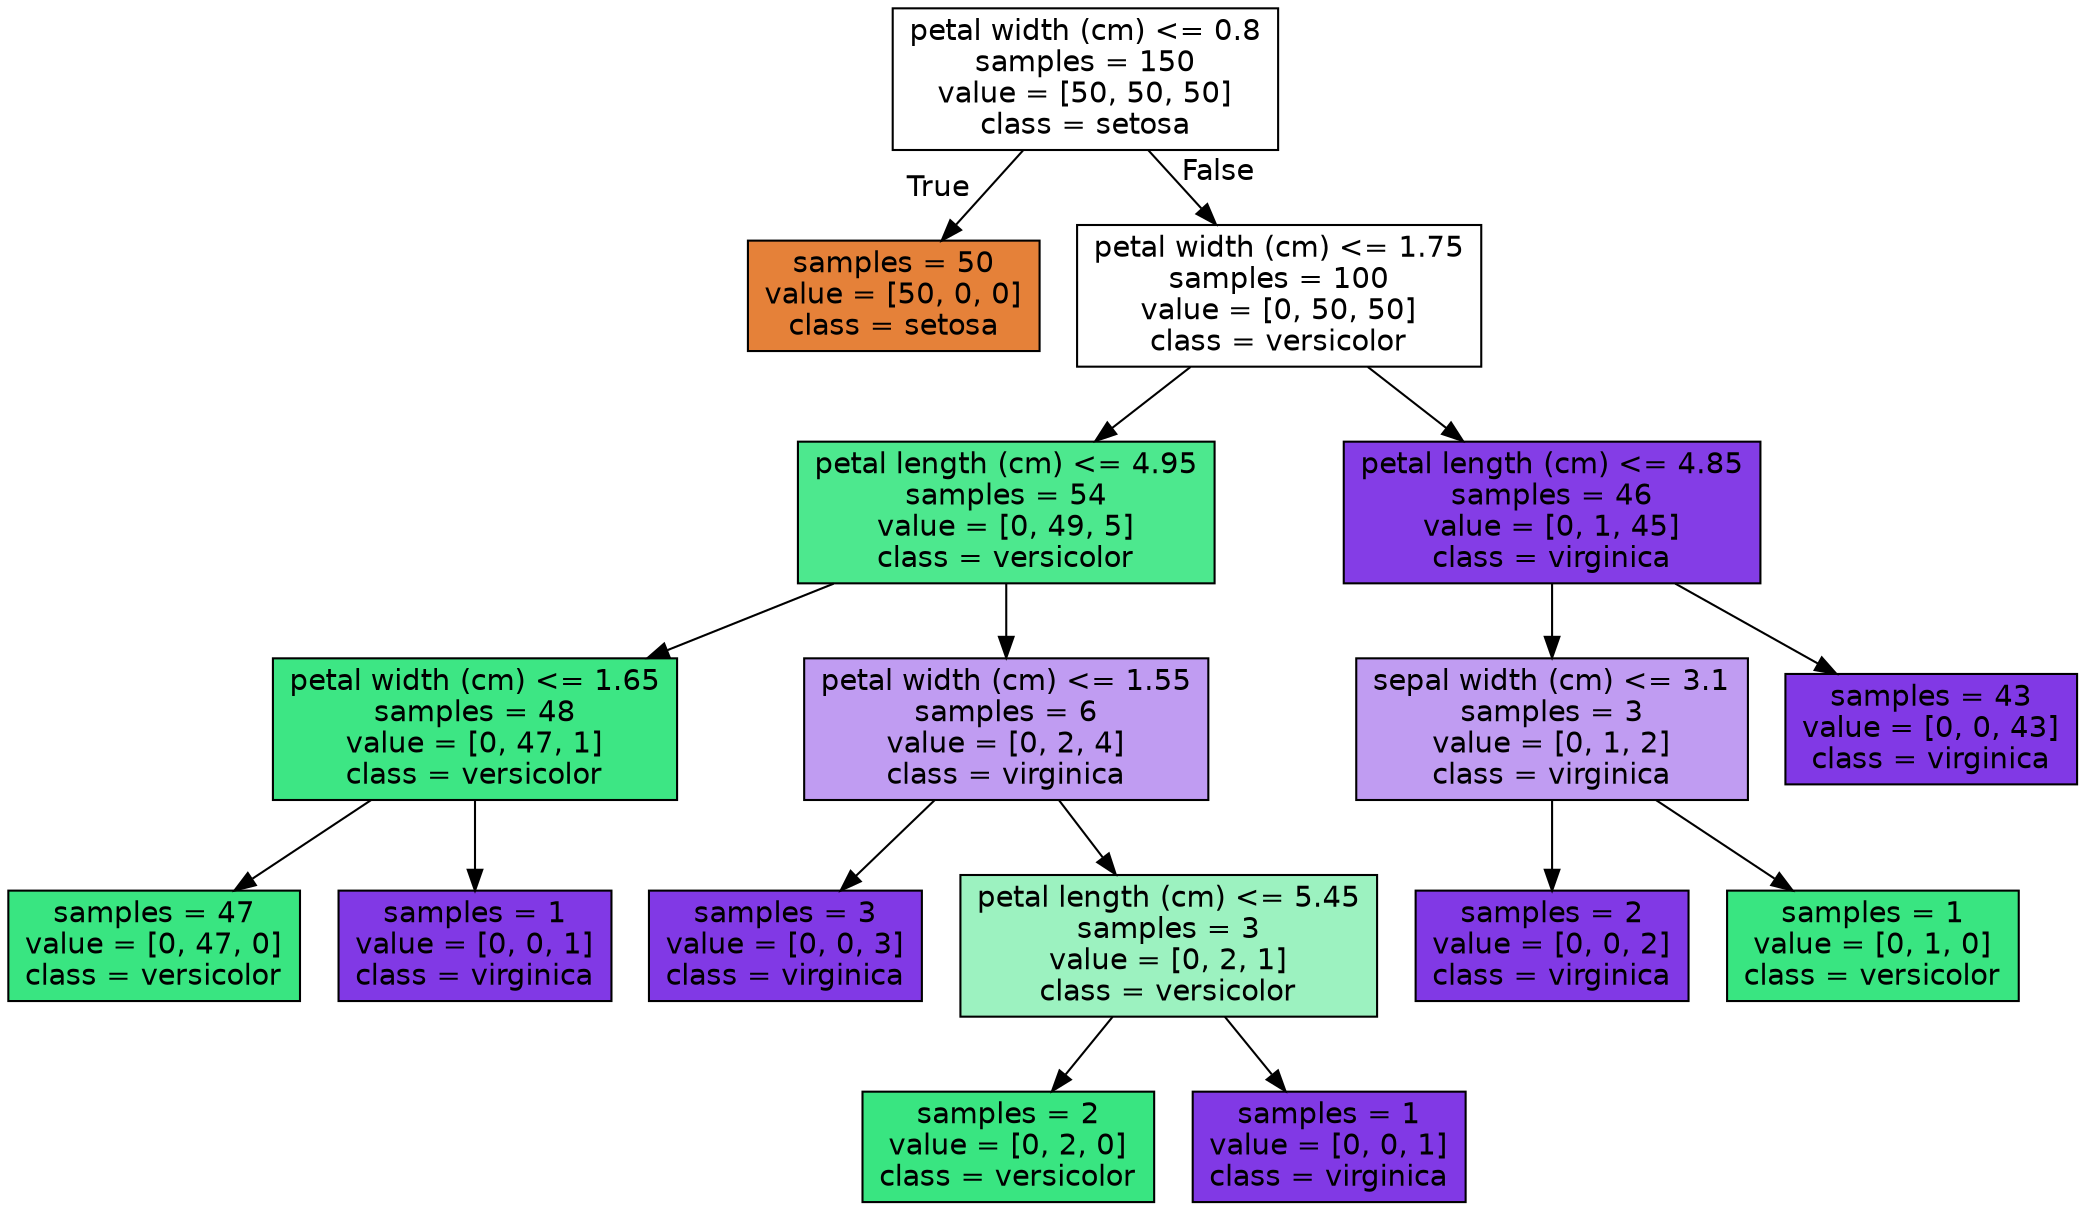 digraph Tree {
node [shape=box, style="filled", color="black", fontname="helvetica"] ;
edge [fontname="helvetica"] ;
0 [label="petal width (cm) <= 0.8\nsamples = 150\nvalue = [50, 50, 50]\nclass = setosa", fillcolor="#ffffff"] ;
1 [label="samples = 50\nvalue = [50, 0, 0]\nclass = setosa", fillcolor="#e58139"] ;
0 -> 1 [labeldistance=2.5, labelangle=45, headlabel="True"] ;
2 [label="petal width (cm) <= 1.75\nsamples = 100\nvalue = [0, 50, 50]\nclass = versicolor", fillcolor="#ffffff"] ;
0 -> 2 [labeldistance=2.5, labelangle=-45, headlabel="False"] ;
3 [label="petal length (cm) <= 4.95\nsamples = 54\nvalue = [0, 49, 5]\nclass = versicolor", fillcolor="#4de88e"] ;
2 -> 3 ;
4 [label="petal width (cm) <= 1.65\nsamples = 48\nvalue = [0, 47, 1]\nclass = versicolor", fillcolor="#3de684"] ;
3 -> 4 ;
5 [label="samples = 47\nvalue = [0, 47, 0]\nclass = versicolor", fillcolor="#39e581"] ;
4 -> 5 ;
6 [label="samples = 1\nvalue = [0, 0, 1]\nclass = virginica", fillcolor="#8139e5"] ;
4 -> 6 ;
7 [label="petal width (cm) <= 1.55\nsamples = 6\nvalue = [0, 2, 4]\nclass = virginica", fillcolor="#c09cf2"] ;
3 -> 7 ;
8 [label="samples = 3\nvalue = [0, 0, 3]\nclass = virginica", fillcolor="#8139e5"] ;
7 -> 8 ;
9 [label="petal length (cm) <= 5.45\nsamples = 3\nvalue = [0, 2, 1]\nclass = versicolor", fillcolor="#9cf2c0"] ;
7 -> 9 ;
10 [label="samples = 2\nvalue = [0, 2, 0]\nclass = versicolor", fillcolor="#39e581"] ;
9 -> 10 ;
11 [label="samples = 1\nvalue = [0, 0, 1]\nclass = virginica", fillcolor="#8139e5"] ;
9 -> 11 ;
12 [label="petal length (cm) <= 4.85\nsamples = 46\nvalue = [0, 1, 45]\nclass = virginica", fillcolor="#843de6"] ;
2 -> 12 ;
13 [label="sepal width (cm) <= 3.1\nsamples = 3\nvalue = [0, 1, 2]\nclass = virginica", fillcolor="#c09cf2"] ;
12 -> 13 ;
14 [label="samples = 2\nvalue = [0, 0, 2]\nclass = virginica", fillcolor="#8139e5"] ;
13 -> 14 ;
15 [label="samples = 1\nvalue = [0, 1, 0]\nclass = versicolor", fillcolor="#39e581"] ;
13 -> 15 ;
16 [label="samples = 43\nvalue = [0, 0, 43]\nclass = virginica", fillcolor="#8139e5"] ;
12 -> 16 ;
}